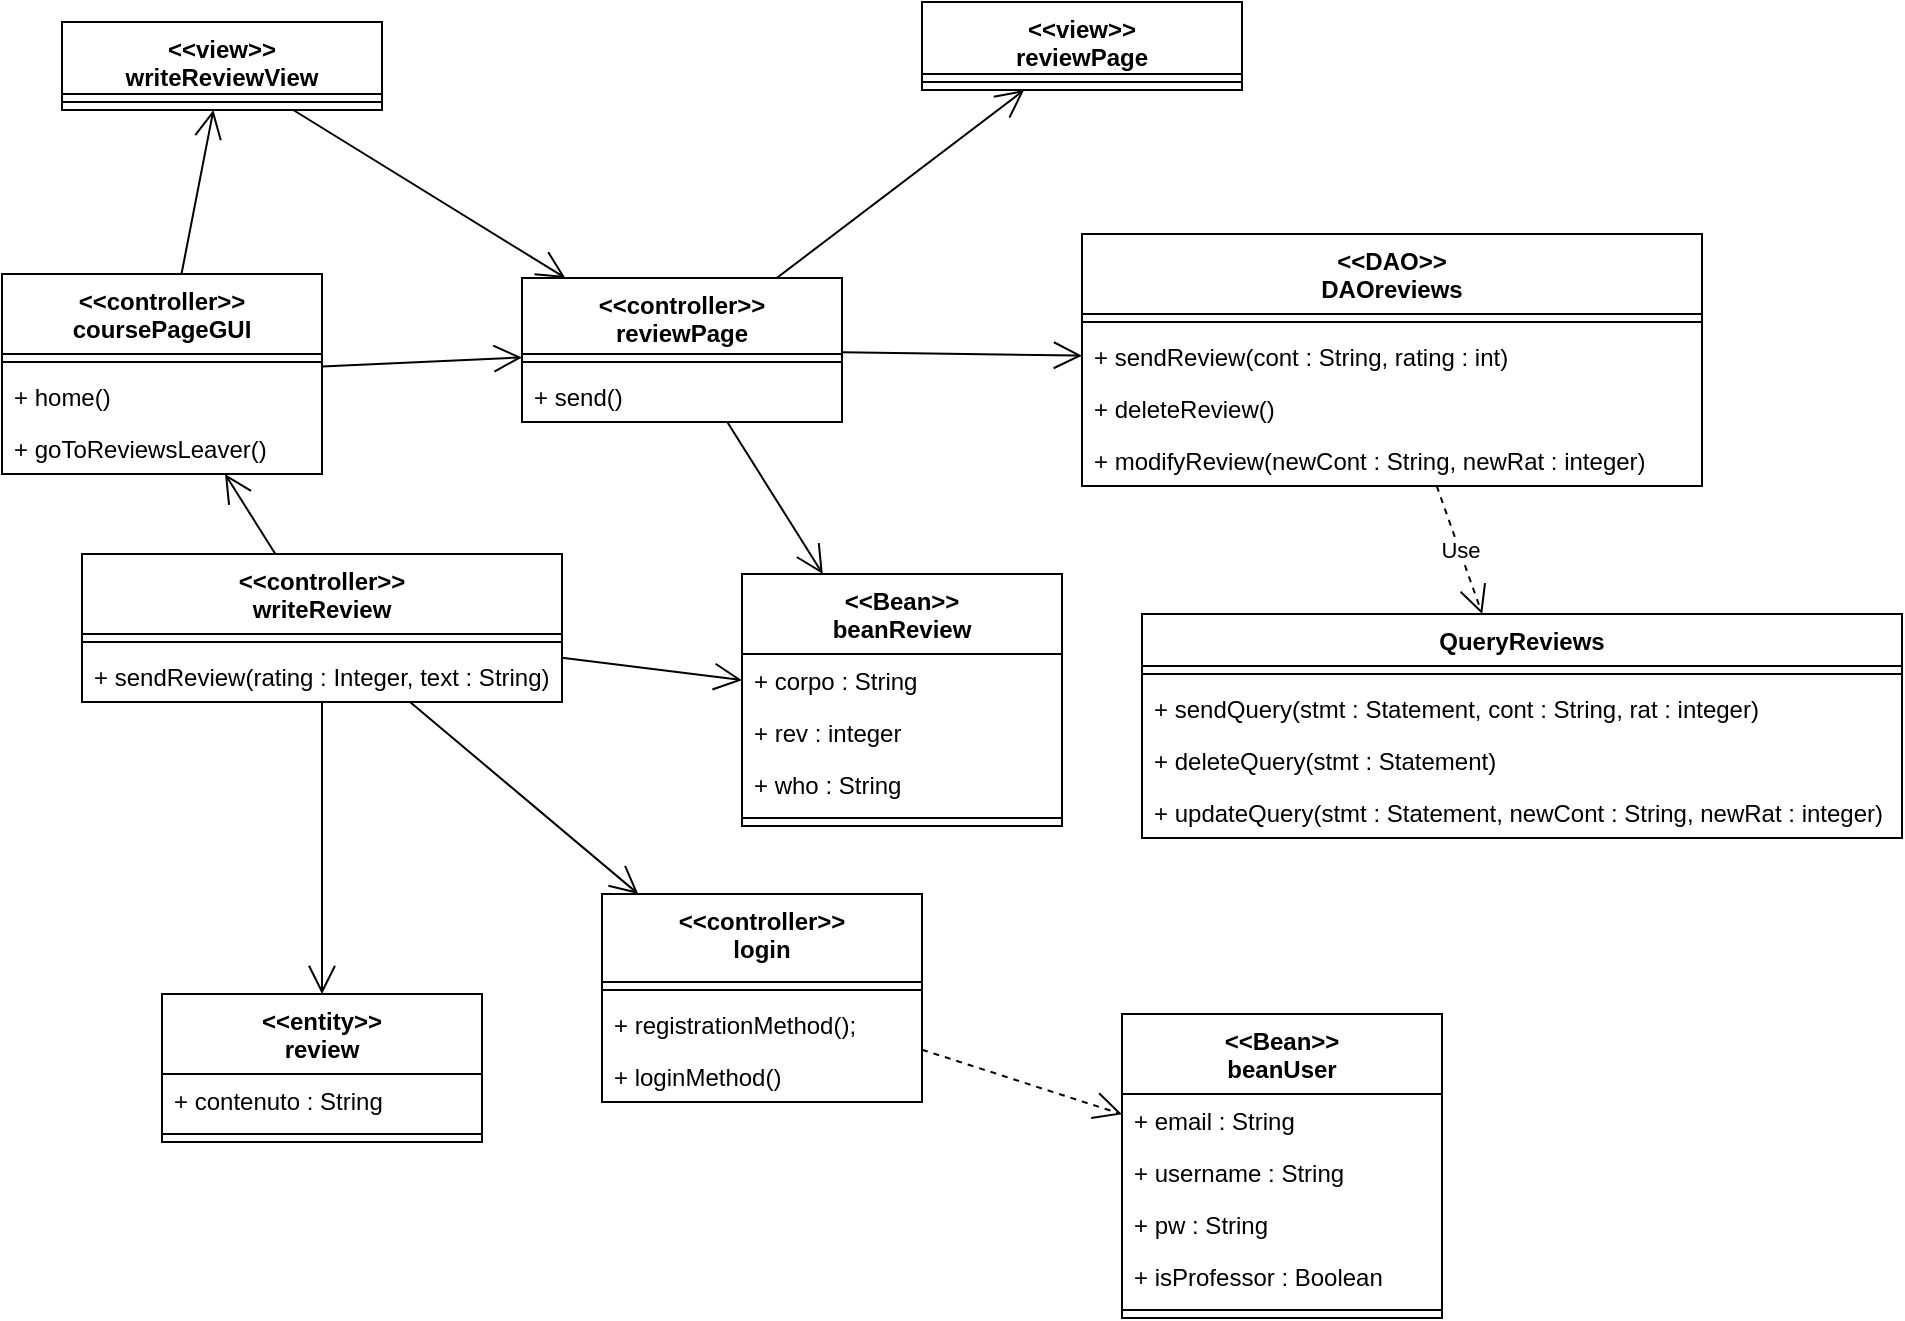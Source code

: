 <mxfile version="22.0.2" type="device">
  <diagram name="Page-1" id="XLq4cBd-ZaY9Lfmki0WP">
    <mxGraphModel dx="1604" dy="843" grid="1" gridSize="10" guides="1" tooltips="1" connect="1" arrows="1" fold="1" page="1" pageScale="1" pageWidth="850" pageHeight="1100" math="0" shadow="0">
      <root>
        <mxCell id="0" />
        <mxCell id="1" parent="0" />
        <mxCell id="3p2YPOSx3C69pEBC0Mbx-1" value="&amp;lt;&amp;lt;controller&amp;gt;&amp;gt;&lt;br&gt;writeReview" style="swimlane;fontStyle=1;align=center;verticalAlign=top;childLayout=stackLayout;horizontal=1;startSize=40;horizontalStack=0;resizeParent=1;resizeParentMax=0;resizeLast=0;collapsible=1;marginBottom=0;whiteSpace=wrap;html=1;" vertex="1" parent="1">
          <mxGeometry x="80" y="310" width="240" height="74" as="geometry" />
        </mxCell>
        <mxCell id="3p2YPOSx3C69pEBC0Mbx-2" value="" style="line;strokeWidth=1;fillColor=none;align=left;verticalAlign=middle;spacingTop=-1;spacingLeft=3;spacingRight=3;rotatable=0;labelPosition=right;points=[];portConstraint=eastwest;strokeColor=inherit;" vertex="1" parent="3p2YPOSx3C69pEBC0Mbx-1">
          <mxGeometry y="40" width="240" height="8" as="geometry" />
        </mxCell>
        <mxCell id="3p2YPOSx3C69pEBC0Mbx-3" value="+ sendReview(rating : Integer, text : String)" style="text;strokeColor=none;fillColor=none;align=left;verticalAlign=top;spacingLeft=4;spacingRight=4;overflow=hidden;rotatable=0;points=[[0,0.5],[1,0.5]];portConstraint=eastwest;whiteSpace=wrap;html=1;" vertex="1" parent="3p2YPOSx3C69pEBC0Mbx-1">
          <mxGeometry y="48" width="240" height="26" as="geometry" />
        </mxCell>
        <mxCell id="3p2YPOSx3C69pEBC0Mbx-4" value="&amp;lt;&amp;lt;controller&amp;gt;&amp;gt;&lt;br&gt;coursePageGUI" style="swimlane;fontStyle=1;align=center;verticalAlign=top;childLayout=stackLayout;horizontal=1;startSize=40;horizontalStack=0;resizeParent=1;resizeParentMax=0;resizeLast=0;collapsible=1;marginBottom=0;whiteSpace=wrap;html=1;" vertex="1" parent="1">
          <mxGeometry x="40" y="170" width="160" height="100" as="geometry" />
        </mxCell>
        <mxCell id="3p2YPOSx3C69pEBC0Mbx-6" value="" style="line;strokeWidth=1;fillColor=none;align=left;verticalAlign=middle;spacingTop=-1;spacingLeft=3;spacingRight=3;rotatable=0;labelPosition=right;points=[];portConstraint=eastwest;strokeColor=inherit;" vertex="1" parent="3p2YPOSx3C69pEBC0Mbx-4">
          <mxGeometry y="40" width="160" height="8" as="geometry" />
        </mxCell>
        <mxCell id="3p2YPOSx3C69pEBC0Mbx-63" value="+ home()" style="text;strokeColor=none;fillColor=none;align=left;verticalAlign=top;spacingLeft=4;spacingRight=4;overflow=hidden;rotatable=0;points=[[0,0.5],[1,0.5]];portConstraint=eastwest;whiteSpace=wrap;html=1;" vertex="1" parent="3p2YPOSx3C69pEBC0Mbx-4">
          <mxGeometry y="48" width="160" height="26" as="geometry" />
        </mxCell>
        <mxCell id="3p2YPOSx3C69pEBC0Mbx-7" value="+ goToReviewsLeaver()" style="text;strokeColor=none;fillColor=none;align=left;verticalAlign=top;spacingLeft=4;spacingRight=4;overflow=hidden;rotatable=0;points=[[0,0.5],[1,0.5]];portConstraint=eastwest;whiteSpace=wrap;html=1;" vertex="1" parent="3p2YPOSx3C69pEBC0Mbx-4">
          <mxGeometry y="74" width="160" height="26" as="geometry" />
        </mxCell>
        <mxCell id="3p2YPOSx3C69pEBC0Mbx-8" value="&amp;lt;&amp;lt;controller&amp;gt;&amp;gt;&lt;br&gt;reviewPage" style="swimlane;fontStyle=1;align=center;verticalAlign=top;childLayout=stackLayout;horizontal=1;startSize=38;horizontalStack=0;resizeParent=1;resizeParentMax=0;resizeLast=0;collapsible=1;marginBottom=0;whiteSpace=wrap;html=1;" vertex="1" parent="1">
          <mxGeometry x="300" y="172" width="160" height="72" as="geometry" />
        </mxCell>
        <mxCell id="3p2YPOSx3C69pEBC0Mbx-10" value="" style="line;strokeWidth=1;fillColor=none;align=left;verticalAlign=middle;spacingTop=-1;spacingLeft=3;spacingRight=3;rotatable=0;labelPosition=right;points=[];portConstraint=eastwest;strokeColor=inherit;" vertex="1" parent="3p2YPOSx3C69pEBC0Mbx-8">
          <mxGeometry y="38" width="160" height="8" as="geometry" />
        </mxCell>
        <mxCell id="3p2YPOSx3C69pEBC0Mbx-11" value="+ send()" style="text;strokeColor=none;fillColor=none;align=left;verticalAlign=top;spacingLeft=4;spacingRight=4;overflow=hidden;rotatable=0;points=[[0,0.5],[1,0.5]];portConstraint=eastwest;whiteSpace=wrap;html=1;" vertex="1" parent="3p2YPOSx3C69pEBC0Mbx-8">
          <mxGeometry y="46" width="160" height="26" as="geometry" />
        </mxCell>
        <mxCell id="3p2YPOSx3C69pEBC0Mbx-12" value="&amp;lt;&amp;lt;view&amp;gt;&amp;gt;&lt;br&gt;reviewPage" style="swimlane;fontStyle=1;align=center;verticalAlign=top;childLayout=stackLayout;horizontal=1;startSize=36;horizontalStack=0;resizeParent=1;resizeParentMax=0;resizeLast=0;collapsible=1;marginBottom=0;whiteSpace=wrap;html=1;" vertex="1" parent="1">
          <mxGeometry x="500" y="34" width="160" height="44" as="geometry" />
        </mxCell>
        <mxCell id="3p2YPOSx3C69pEBC0Mbx-14" value="" style="line;strokeWidth=1;fillColor=none;align=left;verticalAlign=middle;spacingTop=-1;spacingLeft=3;spacingRight=3;rotatable=0;labelPosition=right;points=[];portConstraint=eastwest;strokeColor=inherit;" vertex="1" parent="3p2YPOSx3C69pEBC0Mbx-12">
          <mxGeometry y="36" width="160" height="8" as="geometry" />
        </mxCell>
        <mxCell id="3p2YPOSx3C69pEBC0Mbx-16" value="&amp;lt;&amp;lt;entity&amp;gt;&amp;gt;&lt;br&gt;review" style="swimlane;fontStyle=1;align=center;verticalAlign=top;childLayout=stackLayout;horizontal=1;startSize=40;horizontalStack=0;resizeParent=1;resizeParentMax=0;resizeLast=0;collapsible=1;marginBottom=0;whiteSpace=wrap;html=1;" vertex="1" parent="1">
          <mxGeometry x="120" y="530" width="160" height="74" as="geometry" />
        </mxCell>
        <mxCell id="3p2YPOSx3C69pEBC0Mbx-17" value="+ contenuto : String" style="text;strokeColor=none;fillColor=none;align=left;verticalAlign=top;spacingLeft=4;spacingRight=4;overflow=hidden;rotatable=0;points=[[0,0.5],[1,0.5]];portConstraint=eastwest;whiteSpace=wrap;html=1;" vertex="1" parent="3p2YPOSx3C69pEBC0Mbx-16">
          <mxGeometry y="40" width="160" height="26" as="geometry" />
        </mxCell>
        <mxCell id="3p2YPOSx3C69pEBC0Mbx-18" value="" style="line;strokeWidth=1;fillColor=none;align=left;verticalAlign=middle;spacingTop=-1;spacingLeft=3;spacingRight=3;rotatable=0;labelPosition=right;points=[];portConstraint=eastwest;strokeColor=inherit;" vertex="1" parent="3p2YPOSx3C69pEBC0Mbx-16">
          <mxGeometry y="66" width="160" height="8" as="geometry" />
        </mxCell>
        <mxCell id="3p2YPOSx3C69pEBC0Mbx-20" value="" style="endArrow=open;endFill=1;endSize=12;html=1;rounded=0;" edge="1" parent="1" source="3p2YPOSx3C69pEBC0Mbx-1" target="3p2YPOSx3C69pEBC0Mbx-16">
          <mxGeometry width="160" relative="1" as="geometry">
            <mxPoint x="140" y="420" as="sourcePoint" />
            <mxPoint x="300" y="420" as="targetPoint" />
          </mxGeometry>
        </mxCell>
        <mxCell id="3p2YPOSx3C69pEBC0Mbx-21" value="&amp;lt;&amp;lt;controller&amp;gt;&amp;gt;&lt;br&gt;login" style="swimlane;fontStyle=1;align=center;verticalAlign=top;childLayout=stackLayout;horizontal=1;startSize=44;horizontalStack=0;resizeParent=1;resizeParentMax=0;resizeLast=0;collapsible=1;marginBottom=0;whiteSpace=wrap;html=1;" vertex="1" parent="1">
          <mxGeometry x="340" y="480" width="160" height="104" as="geometry" />
        </mxCell>
        <mxCell id="3p2YPOSx3C69pEBC0Mbx-22" value="" style="line;strokeWidth=1;fillColor=none;align=left;verticalAlign=middle;spacingTop=-1;spacingLeft=3;spacingRight=3;rotatable=0;labelPosition=right;points=[];portConstraint=eastwest;strokeColor=inherit;" vertex="1" parent="3p2YPOSx3C69pEBC0Mbx-21">
          <mxGeometry y="44" width="160" height="8" as="geometry" />
        </mxCell>
        <mxCell id="3p2YPOSx3C69pEBC0Mbx-23" value="+ registrationMethod();" style="text;strokeColor=none;fillColor=none;align=left;verticalAlign=top;spacingLeft=4;spacingRight=4;overflow=hidden;rotatable=0;points=[[0,0.5],[1,0.5]];portConstraint=eastwest;whiteSpace=wrap;html=1;" vertex="1" parent="3p2YPOSx3C69pEBC0Mbx-21">
          <mxGeometry y="52" width="160" height="26" as="geometry" />
        </mxCell>
        <mxCell id="3p2YPOSx3C69pEBC0Mbx-24" value="+ loginMethod()" style="text;strokeColor=none;fillColor=none;align=left;verticalAlign=top;spacingLeft=4;spacingRight=4;overflow=hidden;rotatable=0;points=[[0,0.5],[1,0.5]];portConstraint=eastwest;whiteSpace=wrap;html=1;" vertex="1" parent="3p2YPOSx3C69pEBC0Mbx-21">
          <mxGeometry y="78" width="160" height="26" as="geometry" />
        </mxCell>
        <mxCell id="3p2YPOSx3C69pEBC0Mbx-42" value="" style="endArrow=open;endFill=1;endSize=12;html=1;rounded=0;" edge="1" parent="1" source="3p2YPOSx3C69pEBC0Mbx-1" target="3p2YPOSx3C69pEBC0Mbx-21">
          <mxGeometry width="160" relative="1" as="geometry">
            <mxPoint x="210" y="394" as="sourcePoint" />
            <mxPoint x="210" y="540" as="targetPoint" />
          </mxGeometry>
        </mxCell>
        <mxCell id="3p2YPOSx3C69pEBC0Mbx-43" value="" style="endArrow=open;endFill=1;endSize=12;html=1;rounded=0;" edge="1" parent="1" source="3p2YPOSx3C69pEBC0Mbx-1" target="3p2YPOSx3C69pEBC0Mbx-4">
          <mxGeometry width="160" relative="1" as="geometry">
            <mxPoint x="287" y="394" as="sourcePoint" />
            <mxPoint x="400" y="448" as="targetPoint" />
          </mxGeometry>
        </mxCell>
        <mxCell id="3p2YPOSx3C69pEBC0Mbx-44" value="" style="endArrow=open;endFill=1;endSize=12;html=1;rounded=0;" edge="1" parent="1" source="3p2YPOSx3C69pEBC0Mbx-4" target="3p2YPOSx3C69pEBC0Mbx-8">
          <mxGeometry width="160" relative="1" as="geometry">
            <mxPoint x="198" y="320" as="sourcePoint" />
            <mxPoint x="162" y="214" as="targetPoint" />
          </mxGeometry>
        </mxCell>
        <mxCell id="3p2YPOSx3C69pEBC0Mbx-45" value="" style="endArrow=open;endFill=1;endSize=12;html=1;rounded=0;" edge="1" parent="1" source="3p2YPOSx3C69pEBC0Mbx-8" target="3p2YPOSx3C69pEBC0Mbx-12">
          <mxGeometry width="160" relative="1" as="geometry">
            <mxPoint x="230" y="177" as="sourcePoint" />
            <mxPoint x="300" y="176" as="targetPoint" />
          </mxGeometry>
        </mxCell>
        <mxCell id="3p2YPOSx3C69pEBC0Mbx-46" value="&amp;lt;&amp;lt;view&amp;gt;&amp;gt;&lt;br&gt;writeReviewView" style="swimlane;fontStyle=1;align=center;verticalAlign=top;childLayout=stackLayout;horizontal=1;startSize=36;horizontalStack=0;resizeParent=1;resizeParentMax=0;resizeLast=0;collapsible=1;marginBottom=0;whiteSpace=wrap;html=1;" vertex="1" parent="1">
          <mxGeometry x="70" y="44" width="160" height="44" as="geometry" />
        </mxCell>
        <mxCell id="3p2YPOSx3C69pEBC0Mbx-47" value="" style="line;strokeWidth=1;fillColor=none;align=left;verticalAlign=middle;spacingTop=-1;spacingLeft=3;spacingRight=3;rotatable=0;labelPosition=right;points=[];portConstraint=eastwest;strokeColor=inherit;" vertex="1" parent="3p2YPOSx3C69pEBC0Mbx-46">
          <mxGeometry y="36" width="160" height="8" as="geometry" />
        </mxCell>
        <mxCell id="3p2YPOSx3C69pEBC0Mbx-48" value="" style="endArrow=open;endFill=1;endSize=12;html=1;rounded=0;" edge="1" parent="1" source="3p2YPOSx3C69pEBC0Mbx-4" target="3p2YPOSx3C69pEBC0Mbx-46">
          <mxGeometry width="160" relative="1" as="geometry">
            <mxPoint x="437" y="182" as="sourcePoint" />
            <mxPoint x="561" y="88" as="targetPoint" />
          </mxGeometry>
        </mxCell>
        <mxCell id="3p2YPOSx3C69pEBC0Mbx-49" value="&amp;lt;&amp;lt;Bean&amp;gt;&amp;gt;&lt;br&gt;beanUser" style="swimlane;fontStyle=1;align=center;verticalAlign=top;childLayout=stackLayout;horizontal=1;startSize=40;horizontalStack=0;resizeParent=1;resizeParentMax=0;resizeLast=0;collapsible=1;marginBottom=0;whiteSpace=wrap;html=1;" vertex="1" parent="1">
          <mxGeometry x="600" y="540" width="160" height="152" as="geometry" />
        </mxCell>
        <mxCell id="3p2YPOSx3C69pEBC0Mbx-50" value="+ email : String" style="text;strokeColor=none;fillColor=none;align=left;verticalAlign=top;spacingLeft=4;spacingRight=4;overflow=hidden;rotatable=0;points=[[0,0.5],[1,0.5]];portConstraint=eastwest;whiteSpace=wrap;html=1;" vertex="1" parent="3p2YPOSx3C69pEBC0Mbx-49">
          <mxGeometry y="40" width="160" height="26" as="geometry" />
        </mxCell>
        <mxCell id="3p2YPOSx3C69pEBC0Mbx-51" value="+ username : String" style="text;strokeColor=none;fillColor=none;align=left;verticalAlign=top;spacingLeft=4;spacingRight=4;overflow=hidden;rotatable=0;points=[[0,0.5],[1,0.5]];portConstraint=eastwest;whiteSpace=wrap;html=1;" vertex="1" parent="3p2YPOSx3C69pEBC0Mbx-49">
          <mxGeometry y="66" width="160" height="26" as="geometry" />
        </mxCell>
        <mxCell id="3p2YPOSx3C69pEBC0Mbx-52" value="+ pw : String" style="text;strokeColor=none;fillColor=none;align=left;verticalAlign=top;spacingLeft=4;spacingRight=4;overflow=hidden;rotatable=0;points=[[0,0.5],[1,0.5]];portConstraint=eastwest;whiteSpace=wrap;html=1;" vertex="1" parent="3p2YPOSx3C69pEBC0Mbx-49">
          <mxGeometry y="92" width="160" height="26" as="geometry" />
        </mxCell>
        <mxCell id="3p2YPOSx3C69pEBC0Mbx-53" value="+ isProfessor : Boolean" style="text;strokeColor=none;fillColor=none;align=left;verticalAlign=top;spacingLeft=4;spacingRight=4;overflow=hidden;rotatable=0;points=[[0,0.5],[1,0.5]];portConstraint=eastwest;whiteSpace=wrap;html=1;" vertex="1" parent="3p2YPOSx3C69pEBC0Mbx-49">
          <mxGeometry y="118" width="160" height="26" as="geometry" />
        </mxCell>
        <mxCell id="3p2YPOSx3C69pEBC0Mbx-54" value="" style="line;strokeWidth=1;fillColor=none;align=left;verticalAlign=middle;spacingTop=-1;spacingLeft=3;spacingRight=3;rotatable=0;labelPosition=right;points=[];portConstraint=eastwest;strokeColor=inherit;" vertex="1" parent="3p2YPOSx3C69pEBC0Mbx-49">
          <mxGeometry y="144" width="160" height="8" as="geometry" />
        </mxCell>
        <mxCell id="3p2YPOSx3C69pEBC0Mbx-55" value="" style="endArrow=open;endSize=12;dashed=1;html=1;rounded=0;" edge="1" parent="1" target="3p2YPOSx3C69pEBC0Mbx-49" source="3p2YPOSx3C69pEBC0Mbx-21">
          <mxGeometry width="160" relative="1" as="geometry">
            <mxPoint x="675" y="628" as="sourcePoint" />
            <mxPoint x="480" y="690" as="targetPoint" />
          </mxGeometry>
        </mxCell>
        <mxCell id="3p2YPOSx3C69pEBC0Mbx-56" value="&amp;lt;&amp;lt;Bean&amp;gt;&amp;gt;&lt;br&gt;beanReview" style="swimlane;fontStyle=1;align=center;verticalAlign=top;childLayout=stackLayout;horizontal=1;startSize=40;horizontalStack=0;resizeParent=1;resizeParentMax=0;resizeLast=0;collapsible=1;marginBottom=0;whiteSpace=wrap;html=1;" vertex="1" parent="1">
          <mxGeometry x="410" y="320" width="160" height="126" as="geometry" />
        </mxCell>
        <mxCell id="3p2YPOSx3C69pEBC0Mbx-57" value="+ corpo : String" style="text;strokeColor=none;fillColor=none;align=left;verticalAlign=top;spacingLeft=4;spacingRight=4;overflow=hidden;rotatable=0;points=[[0,0.5],[1,0.5]];portConstraint=eastwest;whiteSpace=wrap;html=1;" vertex="1" parent="3p2YPOSx3C69pEBC0Mbx-56">
          <mxGeometry y="40" width="160" height="26" as="geometry" />
        </mxCell>
        <mxCell id="3p2YPOSx3C69pEBC0Mbx-68" value="+ rev : integer" style="text;strokeColor=none;fillColor=none;align=left;verticalAlign=top;spacingLeft=4;spacingRight=4;overflow=hidden;rotatable=0;points=[[0,0.5],[1,0.5]];portConstraint=eastwest;whiteSpace=wrap;html=1;" vertex="1" parent="3p2YPOSx3C69pEBC0Mbx-56">
          <mxGeometry y="66" width="160" height="26" as="geometry" />
        </mxCell>
        <mxCell id="3p2YPOSx3C69pEBC0Mbx-69" value="+ who : String" style="text;strokeColor=none;fillColor=none;align=left;verticalAlign=top;spacingLeft=4;spacingRight=4;overflow=hidden;rotatable=0;points=[[0,0.5],[1,0.5]];portConstraint=eastwest;whiteSpace=wrap;html=1;" vertex="1" parent="3p2YPOSx3C69pEBC0Mbx-56">
          <mxGeometry y="92" width="160" height="26" as="geometry" />
        </mxCell>
        <mxCell id="3p2YPOSx3C69pEBC0Mbx-58" value="" style="line;strokeWidth=1;fillColor=none;align=left;verticalAlign=middle;spacingTop=-1;spacingLeft=3;spacingRight=3;rotatable=0;labelPosition=right;points=[];portConstraint=eastwest;strokeColor=inherit;" vertex="1" parent="3p2YPOSx3C69pEBC0Mbx-56">
          <mxGeometry y="118" width="160" height="8" as="geometry" />
        </mxCell>
        <mxCell id="3p2YPOSx3C69pEBC0Mbx-60" value="" style="endArrow=open;endFill=1;endSize=12;html=1;rounded=0;" edge="1" parent="1" source="3p2YPOSx3C69pEBC0Mbx-8" target="3p2YPOSx3C69pEBC0Mbx-56">
          <mxGeometry width="160" relative="1" as="geometry">
            <mxPoint x="437" y="182" as="sourcePoint" />
            <mxPoint x="561" y="88" as="targetPoint" />
          </mxGeometry>
        </mxCell>
        <mxCell id="3p2YPOSx3C69pEBC0Mbx-61" value="" style="endArrow=open;endFill=1;endSize=12;html=1;rounded=0;" edge="1" parent="1" source="3p2YPOSx3C69pEBC0Mbx-1" target="3p2YPOSx3C69pEBC0Mbx-56">
          <mxGeometry width="160" relative="1" as="geometry">
            <mxPoint x="470" y="244" as="sourcePoint" />
            <mxPoint x="520" y="261" as="targetPoint" />
          </mxGeometry>
        </mxCell>
        <mxCell id="3p2YPOSx3C69pEBC0Mbx-62" value="" style="endArrow=open;endFill=1;endSize=12;html=1;rounded=0;" edge="1" parent="1" source="3p2YPOSx3C69pEBC0Mbx-46" target="3p2YPOSx3C69pEBC0Mbx-8">
          <mxGeometry width="160" relative="1" as="geometry">
            <mxPoint x="153" y="180" as="sourcePoint" />
            <mxPoint x="158" y="98" as="targetPoint" />
          </mxGeometry>
        </mxCell>
        <mxCell id="3p2YPOSx3C69pEBC0Mbx-64" value="&amp;lt;&amp;lt;DAO&amp;gt;&amp;gt;&lt;br&gt;DAOreviews" style="swimlane;fontStyle=1;align=center;verticalAlign=top;childLayout=stackLayout;horizontal=1;startSize=40;horizontalStack=0;resizeParent=1;resizeParentMax=0;resizeLast=0;collapsible=1;marginBottom=0;whiteSpace=wrap;html=1;" vertex="1" parent="1">
          <mxGeometry x="580" y="150" width="310" height="126" as="geometry" />
        </mxCell>
        <mxCell id="3p2YPOSx3C69pEBC0Mbx-66" value="" style="line;strokeWidth=1;fillColor=none;align=left;verticalAlign=middle;spacingTop=-1;spacingLeft=3;spacingRight=3;rotatable=0;labelPosition=right;points=[];portConstraint=eastwest;strokeColor=inherit;" vertex="1" parent="3p2YPOSx3C69pEBC0Mbx-64">
          <mxGeometry y="40" width="310" height="8" as="geometry" />
        </mxCell>
        <mxCell id="3p2YPOSx3C69pEBC0Mbx-67" value="+ sendReview(cont : String, rating : int)" style="text;strokeColor=none;fillColor=none;align=left;verticalAlign=top;spacingLeft=4;spacingRight=4;overflow=hidden;rotatable=0;points=[[0,0.5],[1,0.5]];portConstraint=eastwest;whiteSpace=wrap;html=1;" vertex="1" parent="3p2YPOSx3C69pEBC0Mbx-64">
          <mxGeometry y="48" width="310" height="26" as="geometry" />
        </mxCell>
        <mxCell id="3p2YPOSx3C69pEBC0Mbx-76" value="+ deleteReview()" style="text;strokeColor=none;fillColor=none;align=left;verticalAlign=top;spacingLeft=4;spacingRight=4;overflow=hidden;rotatable=0;points=[[0,0.5],[1,0.5]];portConstraint=eastwest;whiteSpace=wrap;html=1;" vertex="1" parent="3p2YPOSx3C69pEBC0Mbx-64">
          <mxGeometry y="74" width="310" height="26" as="geometry" />
        </mxCell>
        <mxCell id="3p2YPOSx3C69pEBC0Mbx-78" value="+ modifyReview(newCont : String, newRat : integer)" style="text;strokeColor=none;fillColor=none;align=left;verticalAlign=top;spacingLeft=4;spacingRight=4;overflow=hidden;rotatable=0;points=[[0,0.5],[1,0.5]];portConstraint=eastwest;whiteSpace=wrap;html=1;" vertex="1" parent="3p2YPOSx3C69pEBC0Mbx-64">
          <mxGeometry y="100" width="310" height="26" as="geometry" />
        </mxCell>
        <mxCell id="3p2YPOSx3C69pEBC0Mbx-70" value="" style="endArrow=open;endFill=1;endSize=12;html=1;rounded=0;" edge="1" parent="1" source="3p2YPOSx3C69pEBC0Mbx-8" target="3p2YPOSx3C69pEBC0Mbx-64">
          <mxGeometry width="160" relative="1" as="geometry">
            <mxPoint x="413" y="254" as="sourcePoint" />
            <mxPoint x="460" y="330" as="targetPoint" />
          </mxGeometry>
        </mxCell>
        <mxCell id="3p2YPOSx3C69pEBC0Mbx-71" value="QueryReviews" style="swimlane;fontStyle=1;align=center;verticalAlign=top;childLayout=stackLayout;horizontal=1;startSize=26;horizontalStack=0;resizeParent=1;resizeParentMax=0;resizeLast=0;collapsible=1;marginBottom=0;whiteSpace=wrap;html=1;" vertex="1" parent="1">
          <mxGeometry x="610" y="340" width="380" height="112" as="geometry" />
        </mxCell>
        <mxCell id="3p2YPOSx3C69pEBC0Mbx-73" value="" style="line;strokeWidth=1;fillColor=none;align=left;verticalAlign=middle;spacingTop=-1;spacingLeft=3;spacingRight=3;rotatable=0;labelPosition=right;points=[];portConstraint=eastwest;strokeColor=inherit;" vertex="1" parent="3p2YPOSx3C69pEBC0Mbx-71">
          <mxGeometry y="26" width="380" height="8" as="geometry" />
        </mxCell>
        <mxCell id="3p2YPOSx3C69pEBC0Mbx-74" value="+ sendQuery(stmt : Statement, cont : String, rat : integer)" style="text;strokeColor=none;fillColor=none;align=left;verticalAlign=top;spacingLeft=4;spacingRight=4;overflow=hidden;rotatable=0;points=[[0,0.5],[1,0.5]];portConstraint=eastwest;whiteSpace=wrap;html=1;" vertex="1" parent="3p2YPOSx3C69pEBC0Mbx-71">
          <mxGeometry y="34" width="380" height="26" as="geometry" />
        </mxCell>
        <mxCell id="3p2YPOSx3C69pEBC0Mbx-79" value="+ deleteQuery(stmt : Statement)" style="text;strokeColor=none;fillColor=none;align=left;verticalAlign=top;spacingLeft=4;spacingRight=4;overflow=hidden;rotatable=0;points=[[0,0.5],[1,0.5]];portConstraint=eastwest;whiteSpace=wrap;html=1;" vertex="1" parent="3p2YPOSx3C69pEBC0Mbx-71">
          <mxGeometry y="60" width="380" height="26" as="geometry" />
        </mxCell>
        <mxCell id="3p2YPOSx3C69pEBC0Mbx-77" value="+ updateQuery(stmt : Statement, newCont : String, newRat : integer)" style="text;strokeColor=none;fillColor=none;align=left;verticalAlign=top;spacingLeft=4;spacingRight=4;overflow=hidden;rotatable=0;points=[[0,0.5],[1,0.5]];portConstraint=eastwest;whiteSpace=wrap;html=1;" vertex="1" parent="3p2YPOSx3C69pEBC0Mbx-71">
          <mxGeometry y="86" width="380" height="26" as="geometry" />
        </mxCell>
        <mxCell id="3p2YPOSx3C69pEBC0Mbx-75" value="Use" style="endArrow=open;endSize=12;dashed=1;html=1;rounded=0;" edge="1" parent="1" source="3p2YPOSx3C69pEBC0Mbx-64" target="3p2YPOSx3C69pEBC0Mbx-71">
          <mxGeometry width="160" relative="1" as="geometry">
            <mxPoint x="700" y="290" as="sourcePoint" />
            <mxPoint x="860" y="290" as="targetPoint" />
          </mxGeometry>
        </mxCell>
      </root>
    </mxGraphModel>
  </diagram>
</mxfile>
